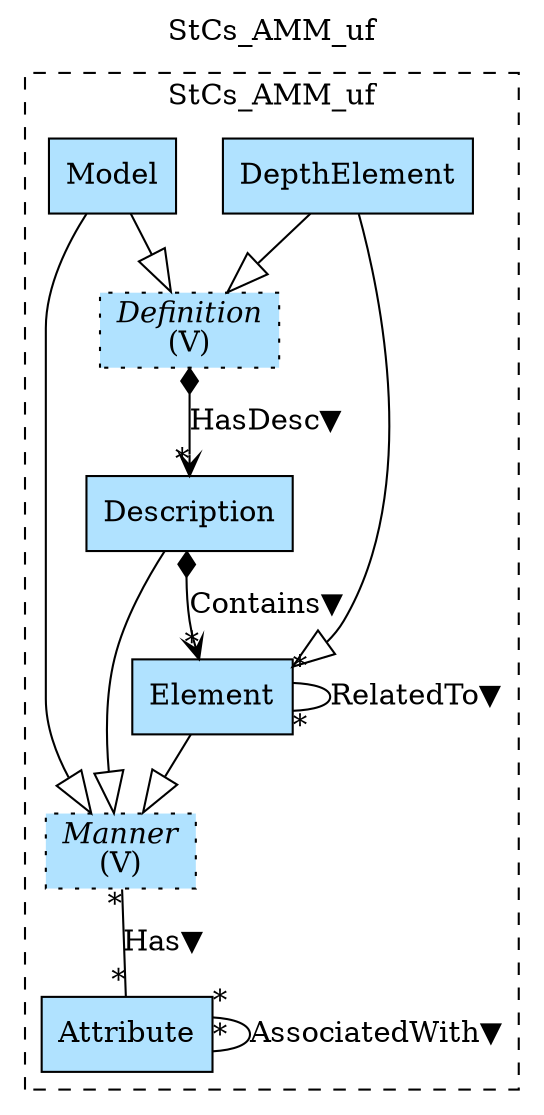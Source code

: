 digraph {graph[label=StCs_AMM_uf,labelloc=tl,labelfontsize=12];
subgraph cluster_StCs_AMM_uf{style=dashed;label=StCs_AMM_uf;
"Attribute"[shape=record,fillcolor=lightskyblue1,style = filled,label="Attribute"];
"Description"[shape=record,fillcolor=lightskyblue1,style = filled,label="Description"];
"Model"[shape=record,fillcolor=lightskyblue1,style = filled,label="Model"];
"Manner"[shape=record,fillcolor=lightskyblue1,style ="filled,dotted",label=<{<I>Manner</I><br/>(V)}>];
"Element"[shape=record,fillcolor=lightskyblue1,style = filled,label="Element"];
"DepthElement"[shape=record,fillcolor=lightskyblue1,style = filled,label="DepthElement"];
"Definition"[shape=record,fillcolor=lightskyblue1,style ="filled,dotted",label=<{<I>Definition</I><br/>(V)}>];

"Description"->"Element"[label="Contains▼",arrowhead=vee,arrowtail=diamond,dir=both,headlabel="*"];
"Description"->"Manner"[arrowhead=onormal,arrowsize=2.0];
"Element"->"Manner"[arrowhead=onormal,arrowsize=2.0];
"Manner"->"Attribute"[label="Has▼",dir=none,taillabel="*",headlabel="*"];
"Element"->"Element"[label="RelatedTo▼",dir=none,taillabel="*",headlabel="*"];
"Attribute"->"Attribute"[label="AssociatedWith▼",dir=none,taillabel="*",headlabel="*"];
"Definition"->"Description"[label="HasDesc▼",arrowhead=vee,arrowtail=diamond,dir=both,headlabel="*"];
"Model"->"Definition"[arrowhead=onormal,arrowsize=2.0];
"Model"->"Manner"[arrowhead=onormal,arrowsize=2.0];
"DepthElement"->"Element"[arrowhead=onormal,arrowsize=2.0];
"DepthElement"->"Definition"[arrowhead=onormal,arrowsize=2.0];

}
}